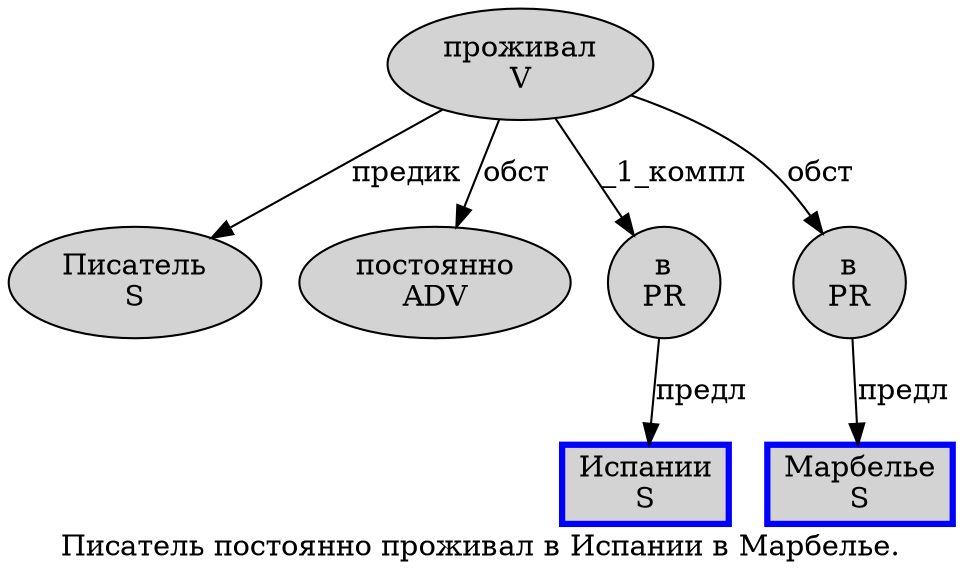 digraph SENTENCE_1407 {
	graph [label="Писатель постоянно проживал в Испании в Марбелье."]
	node [style=filled]
		0 [label="Писатель
S" color="" fillcolor=lightgray penwidth=1 shape=ellipse]
		1 [label="постоянно
ADV" color="" fillcolor=lightgray penwidth=1 shape=ellipse]
		2 [label="проживал
V" color="" fillcolor=lightgray penwidth=1 shape=ellipse]
		3 [label="в
PR" color="" fillcolor=lightgray penwidth=1 shape=ellipse]
		4 [label="Испании
S" color=blue fillcolor=lightgray penwidth=3 shape=box]
		5 [label="в
PR" color="" fillcolor=lightgray penwidth=1 shape=ellipse]
		6 [label="Марбелье
S" color=blue fillcolor=lightgray penwidth=3 shape=box]
			3 -> 4 [label="предл"]
			5 -> 6 [label="предл"]
			2 -> 0 [label="предик"]
			2 -> 1 [label="обст"]
			2 -> 3 [label="_1_компл"]
			2 -> 5 [label="обст"]
}